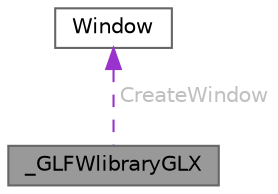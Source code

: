 digraph "_GLFWlibraryGLX"
{
 // LATEX_PDF_SIZE
  bgcolor="transparent";
  edge [fontname=Helvetica,fontsize=10,labelfontname=Helvetica,labelfontsize=10];
  node [fontname=Helvetica,fontsize=10,shape=box,height=0.2,width=0.4];
  Node1 [id="Node000001",label="_GLFWlibraryGLX",height=0.2,width=0.4,color="gray40", fillcolor="grey60", style="filled", fontcolor="black",tooltip=" "];
  Node2 -> Node1 [id="edge3_Node000001_Node000002",dir="back",color="darkorchid3",style="dashed",tooltip=" ",label=" CreateWindow",fontcolor="grey" ];
  Node2 [id="Node000002",label="Window",height=0.2,width=0.4,color="gray40", fillcolor="white", style="filled",URL="$class_window.html",tooltip=" "];
}
